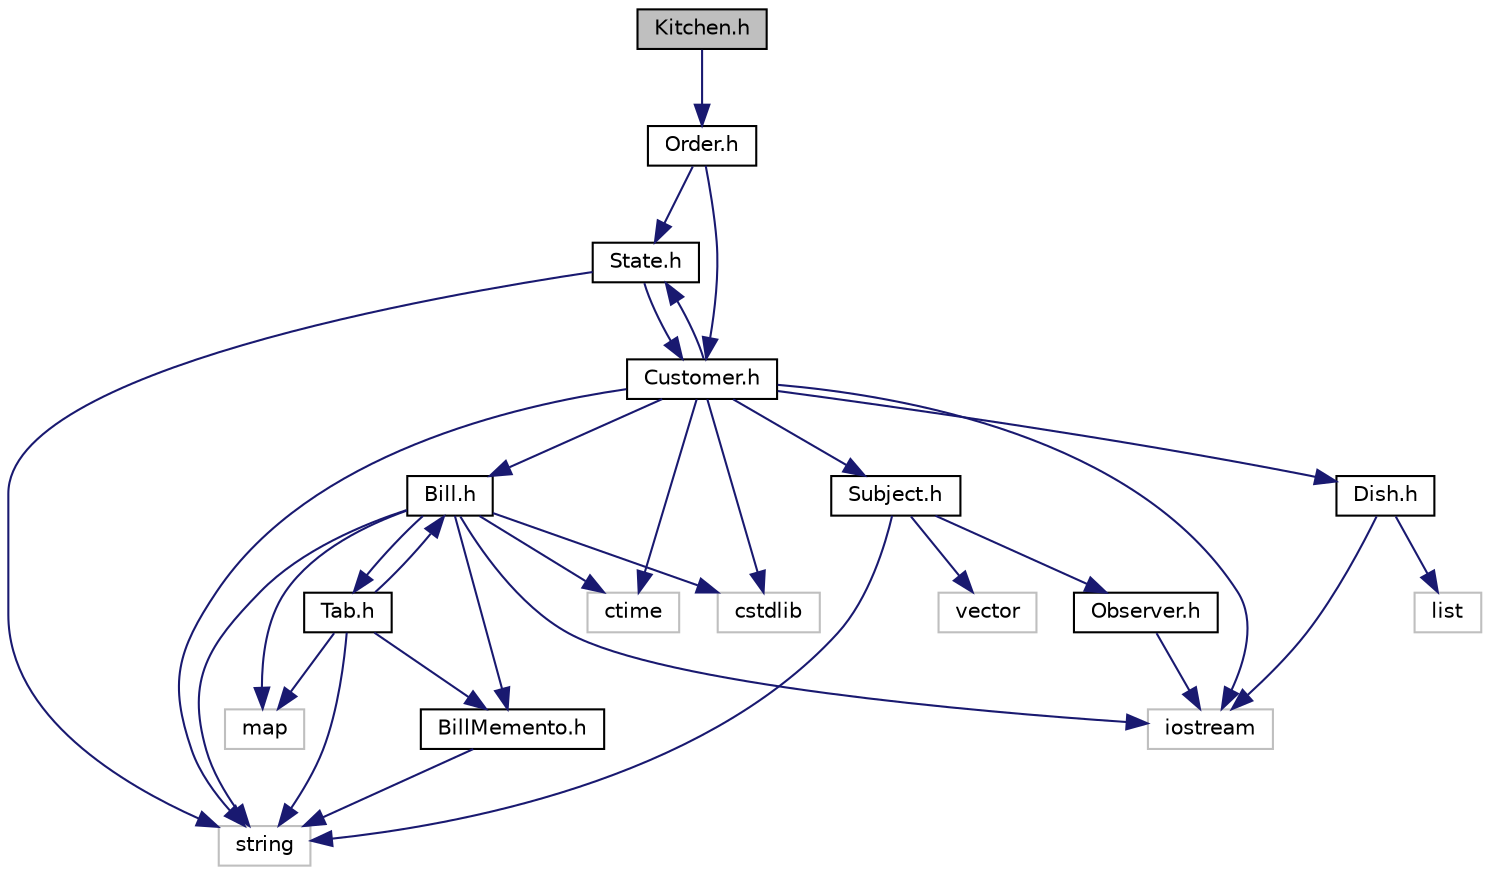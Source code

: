 digraph "Kitchen.h"
{
 // LATEX_PDF_SIZE
  edge [fontname="Helvetica",fontsize="10",labelfontname="Helvetica",labelfontsize="10"];
  node [fontname="Helvetica",fontsize="10",shape=record];
  Node1 [label="Kitchen.h",height=0.2,width=0.4,color="black", fillcolor="grey75", style="filled", fontcolor="black",tooltip="Contains the declaration of the Kitchen class."];
  Node1 -> Node2 [color="midnightblue",fontsize="10",style="solid",fontname="Helvetica"];
  Node2 [label="Order.h",height=0.2,width=0.4,color="black", fillcolor="white", style="filled",URL="$Order_8h.html",tooltip="Contains the declaration of the Order class."];
  Node2 -> Node3 [color="midnightblue",fontsize="10",style="solid",fontname="Helvetica"];
  Node3 [label="State.h",height=0.2,width=0.4,color="black", fillcolor="white", style="filled",URL="$State_8h.html",tooltip="Contains the declaration of the State class."];
  Node3 -> Node4 [color="midnightblue",fontsize="10",style="solid",fontname="Helvetica"];
  Node4 [label="string",height=0.2,width=0.4,color="grey75", fillcolor="white", style="filled",tooltip=" "];
  Node3 -> Node5 [color="midnightblue",fontsize="10",style="solid",fontname="Helvetica"];
  Node5 [label="Customer.h",height=0.2,width=0.4,color="black", fillcolor="white", style="filled",URL="$Customer_8h.html",tooltip="Contains the declaration of the Customer class."];
  Node5 -> Node6 [color="midnightblue",fontsize="10",style="solid",fontname="Helvetica"];
  Node6 [label="iostream",height=0.2,width=0.4,color="grey75", fillcolor="white", style="filled",tooltip=" "];
  Node5 -> Node4 [color="midnightblue",fontsize="10",style="solid",fontname="Helvetica"];
  Node5 -> Node3 [color="midnightblue",fontsize="10",style="solid",fontname="Helvetica"];
  Node5 -> Node7 [color="midnightblue",fontsize="10",style="solid",fontname="Helvetica"];
  Node7 [label="ctime",height=0.2,width=0.4,color="grey75", fillcolor="white", style="filled",tooltip=" "];
  Node5 -> Node8 [color="midnightblue",fontsize="10",style="solid",fontname="Helvetica"];
  Node8 [label="cstdlib",height=0.2,width=0.4,color="grey75", fillcolor="white", style="filled",tooltip=" "];
  Node5 -> Node9 [color="midnightblue",fontsize="10",style="solid",fontname="Helvetica"];
  Node9 [label="Subject.h",height=0.2,width=0.4,color="black", fillcolor="white", style="filled",URL="$Subject_8h.html",tooltip="Contains the declaration of the Subject class."];
  Node9 -> Node4 [color="midnightblue",fontsize="10",style="solid",fontname="Helvetica"];
  Node9 -> Node10 [color="midnightblue",fontsize="10",style="solid",fontname="Helvetica"];
  Node10 [label="vector",height=0.2,width=0.4,color="grey75", fillcolor="white", style="filled",tooltip=" "];
  Node9 -> Node11 [color="midnightblue",fontsize="10",style="solid",fontname="Helvetica"];
  Node11 [label="Observer.h",height=0.2,width=0.4,color="black", fillcolor="white", style="filled",URL="$Observer_8h.html",tooltip="Contains the declaration of the Observer class."];
  Node11 -> Node6 [color="midnightblue",fontsize="10",style="solid",fontname="Helvetica"];
  Node5 -> Node12 [color="midnightblue",fontsize="10",style="solid",fontname="Helvetica"];
  Node12 [label="Dish.h",height=0.2,width=0.4,color="black", fillcolor="white", style="filled",URL="$Dish_8h.html",tooltip="Contains the declaration of the Dish class."];
  Node12 -> Node6 [color="midnightblue",fontsize="10",style="solid",fontname="Helvetica"];
  Node12 -> Node13 [color="midnightblue",fontsize="10",style="solid",fontname="Helvetica"];
  Node13 [label="list",height=0.2,width=0.4,color="grey75", fillcolor="white", style="filled",tooltip=" "];
  Node5 -> Node14 [color="midnightblue",fontsize="10",style="solid",fontname="Helvetica"];
  Node14 [label="Bill.h",height=0.2,width=0.4,color="black", fillcolor="white", style="filled",URL="$Bill_8h.html",tooltip="Contains the declaration of the Bill class."];
  Node14 -> Node4 [color="midnightblue",fontsize="10",style="solid",fontname="Helvetica"];
  Node14 -> Node15 [color="midnightblue",fontsize="10",style="solid",fontname="Helvetica"];
  Node15 [label="map",height=0.2,width=0.4,color="grey75", fillcolor="white", style="filled",tooltip=" "];
  Node14 -> Node6 [color="midnightblue",fontsize="10",style="solid",fontname="Helvetica"];
  Node14 -> Node7 [color="midnightblue",fontsize="10",style="solid",fontname="Helvetica"];
  Node14 -> Node8 [color="midnightblue",fontsize="10",style="solid",fontname="Helvetica"];
  Node14 -> Node16 [color="midnightblue",fontsize="10",style="solid",fontname="Helvetica"];
  Node16 [label="Tab.h",height=0.2,width=0.4,color="black", fillcolor="white", style="filled",URL="$Tab_8h.html",tooltip="Contains the declaration of the Tab class."];
  Node16 -> Node4 [color="midnightblue",fontsize="10",style="solid",fontname="Helvetica"];
  Node16 -> Node15 [color="midnightblue",fontsize="10",style="solid",fontname="Helvetica"];
  Node16 -> Node17 [color="midnightblue",fontsize="10",style="solid",fontname="Helvetica"];
  Node17 [label="BillMemento.h",height=0.2,width=0.4,color="black", fillcolor="white", style="filled",URL="$BillMemento_8h.html",tooltip="Contains the declaration of the BillMemento class."];
  Node17 -> Node4 [color="midnightblue",fontsize="10",style="solid",fontname="Helvetica"];
  Node16 -> Node14 [color="midnightblue",fontsize="10",style="solid",fontname="Helvetica"];
  Node14 -> Node17 [color="midnightblue",fontsize="10",style="solid",fontname="Helvetica"];
  Node2 -> Node5 [color="midnightblue",fontsize="10",style="solid",fontname="Helvetica"];
}
